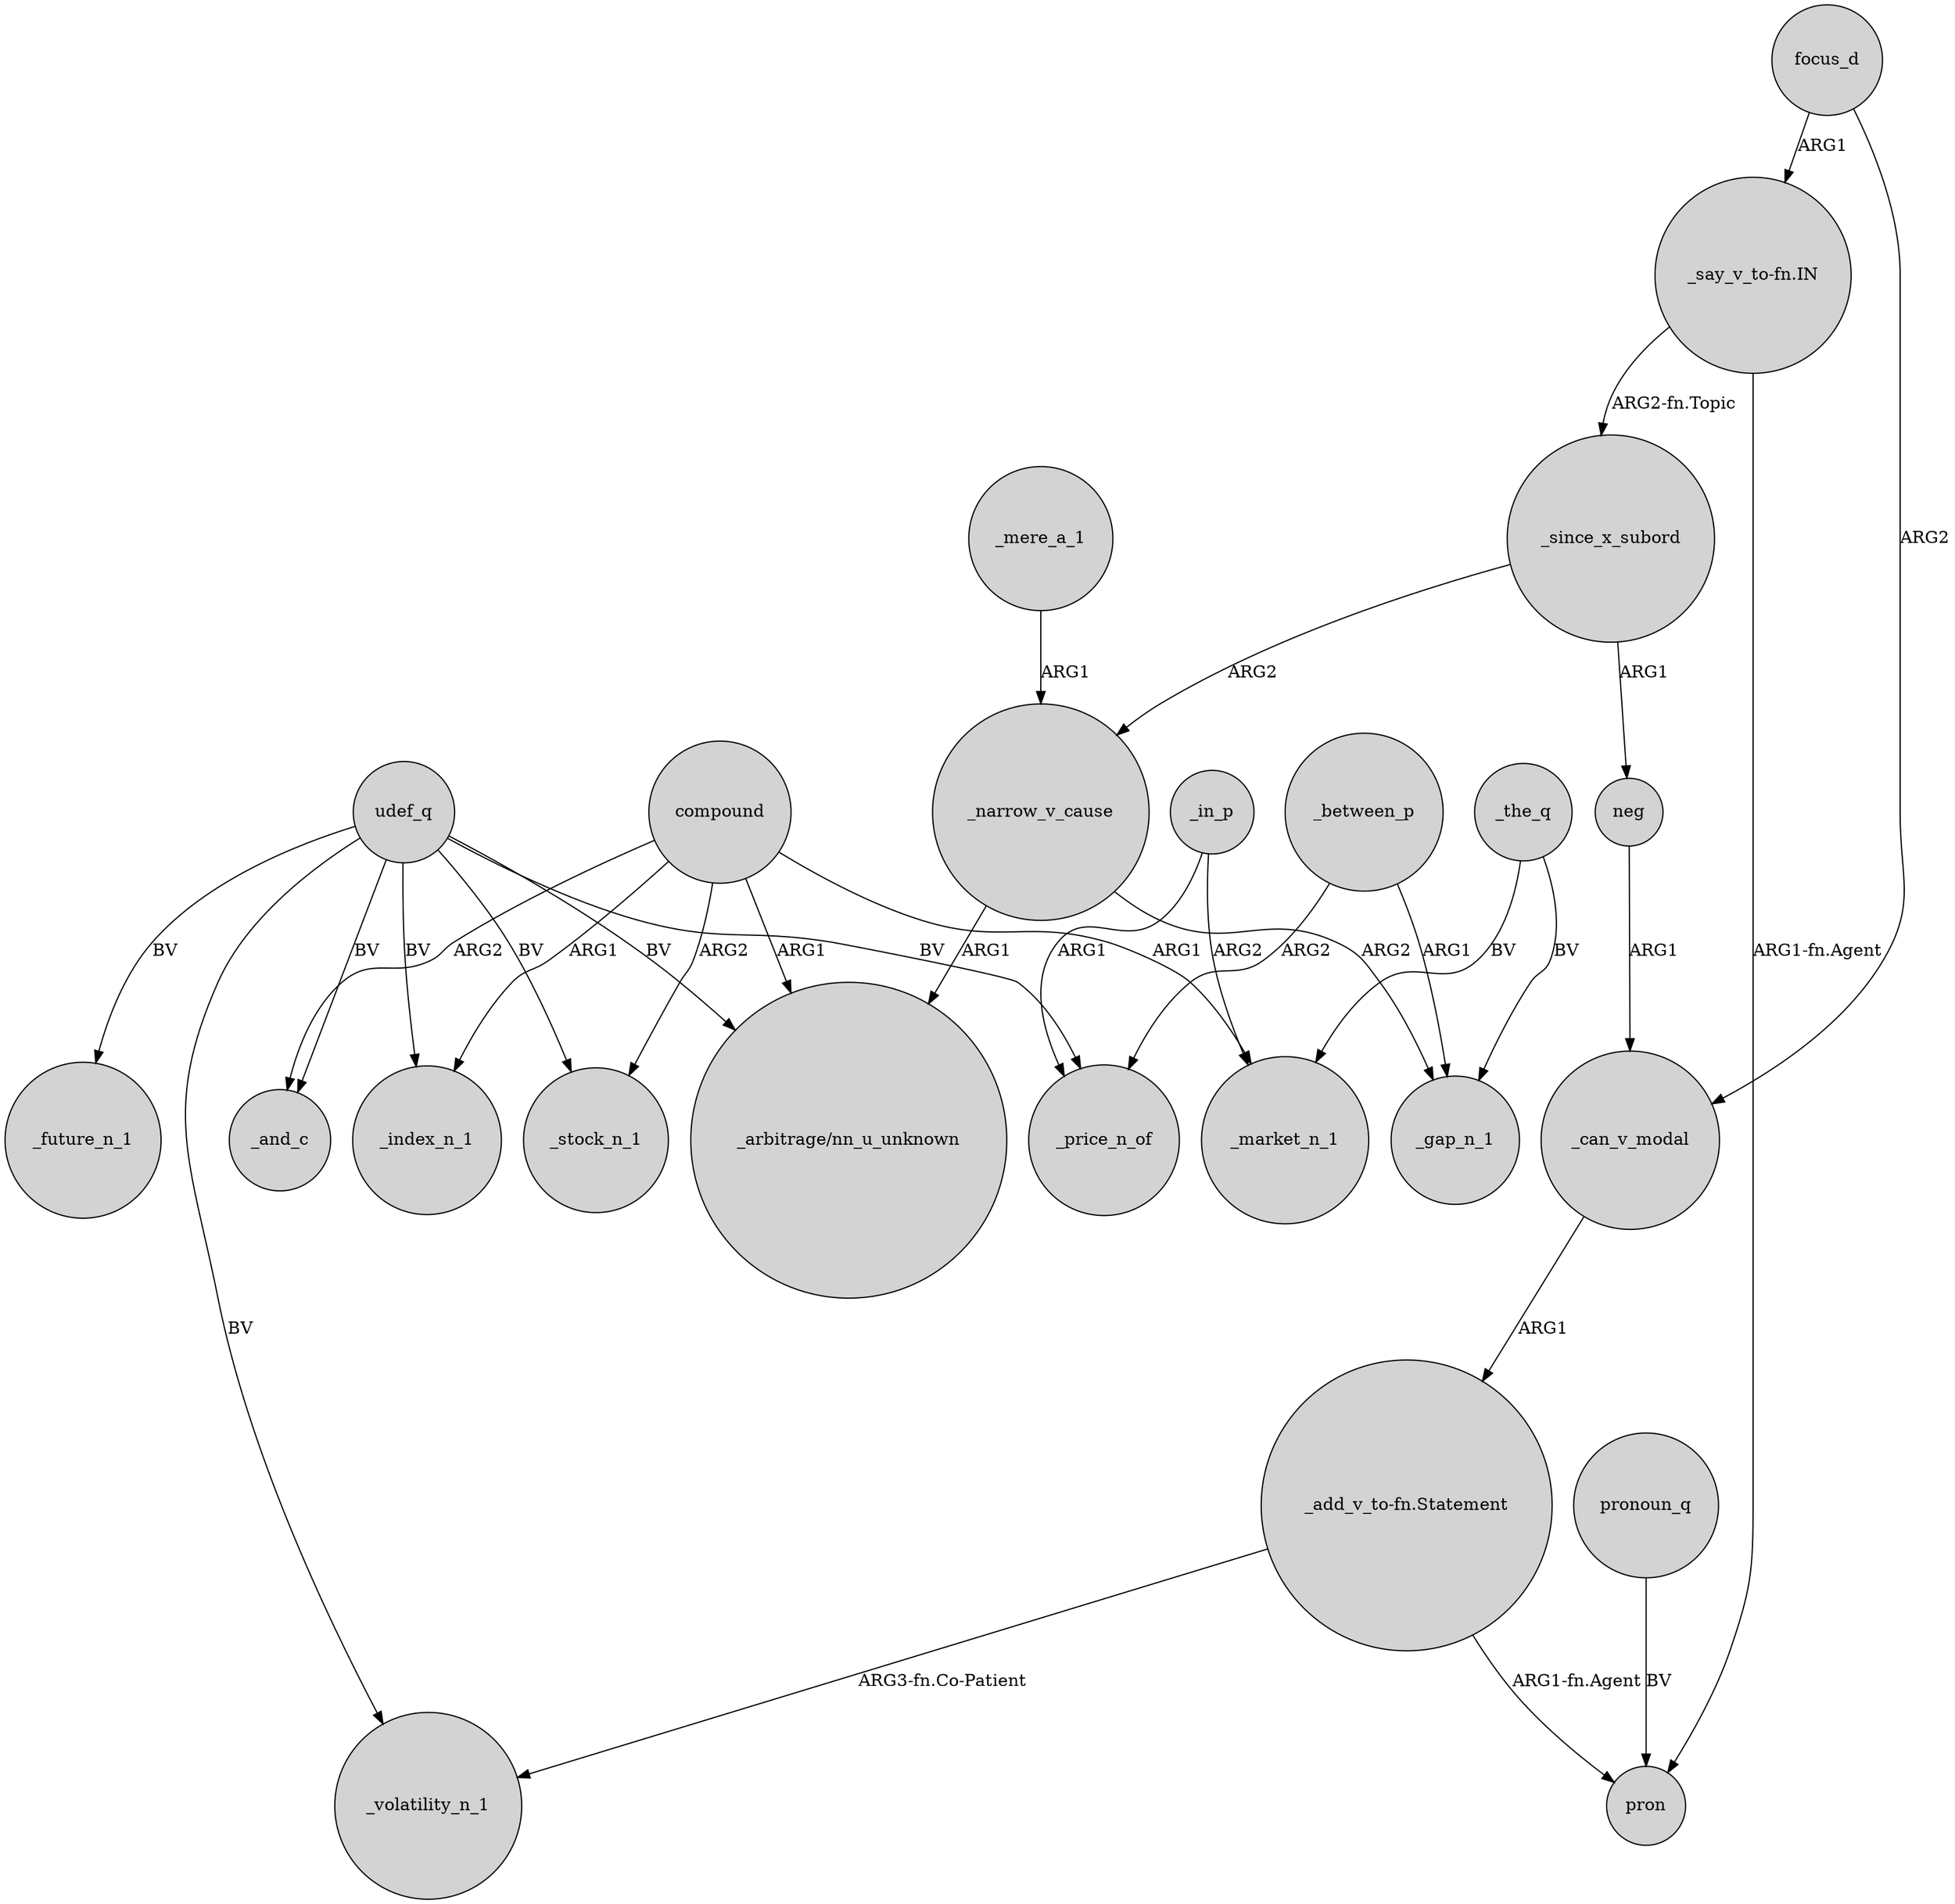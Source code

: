 digraph {
	node [shape=circle style=filled]
	udef_q -> _price_n_of [label=BV]
	udef_q -> _volatility_n_1 [label=BV]
	_the_q -> _gap_n_1 [label=BV]
	_narrow_v_cause -> "_arbitrage/nn_u_unknown" [label=ARG1]
	udef_q -> _index_n_1 [label=BV]
	"_add_v_to-fn.Statement" -> pron [label="ARG1-fn.Agent"]
	focus_d -> "_say_v_to-fn.IN" [label=ARG1]
	compound -> _stock_n_1 [label=ARG2]
	pronoun_q -> pron [label=BV]
	"_add_v_to-fn.Statement" -> _volatility_n_1 [label="ARG3-fn.Co-Patient"]
	compound -> _and_c [label=ARG2]
	udef_q -> _stock_n_1 [label=BV]
	udef_q -> "_arbitrage/nn_u_unknown" [label=BV]
	_since_x_subord -> _narrow_v_cause [label=ARG2]
	_narrow_v_cause -> _gap_n_1 [label=ARG2]
	compound -> "_arbitrage/nn_u_unknown" [label=ARG1]
	_mere_a_1 -> _narrow_v_cause [label=ARG1]
	udef_q -> _future_n_1 [label=BV]
	_between_p -> _gap_n_1 [label=ARG1]
	"_say_v_to-fn.IN" -> pron [label="ARG1-fn.Agent"]
	"_say_v_to-fn.IN" -> _since_x_subord [label="ARG2-fn.Topic"]
	_can_v_modal -> "_add_v_to-fn.Statement" [label=ARG1]
	_in_p -> _market_n_1 [label=ARG2]
	compound -> _market_n_1 [label=ARG1]
	_since_x_subord -> neg [label=ARG1]
	_the_q -> _market_n_1 [label=BV]
	udef_q -> _and_c [label=BV]
	focus_d -> _can_v_modal [label=ARG2]
	_in_p -> _price_n_of [label=ARG1]
	neg -> _can_v_modal [label=ARG1]
	_between_p -> _price_n_of [label=ARG2]
	compound -> _index_n_1 [label=ARG1]
}
